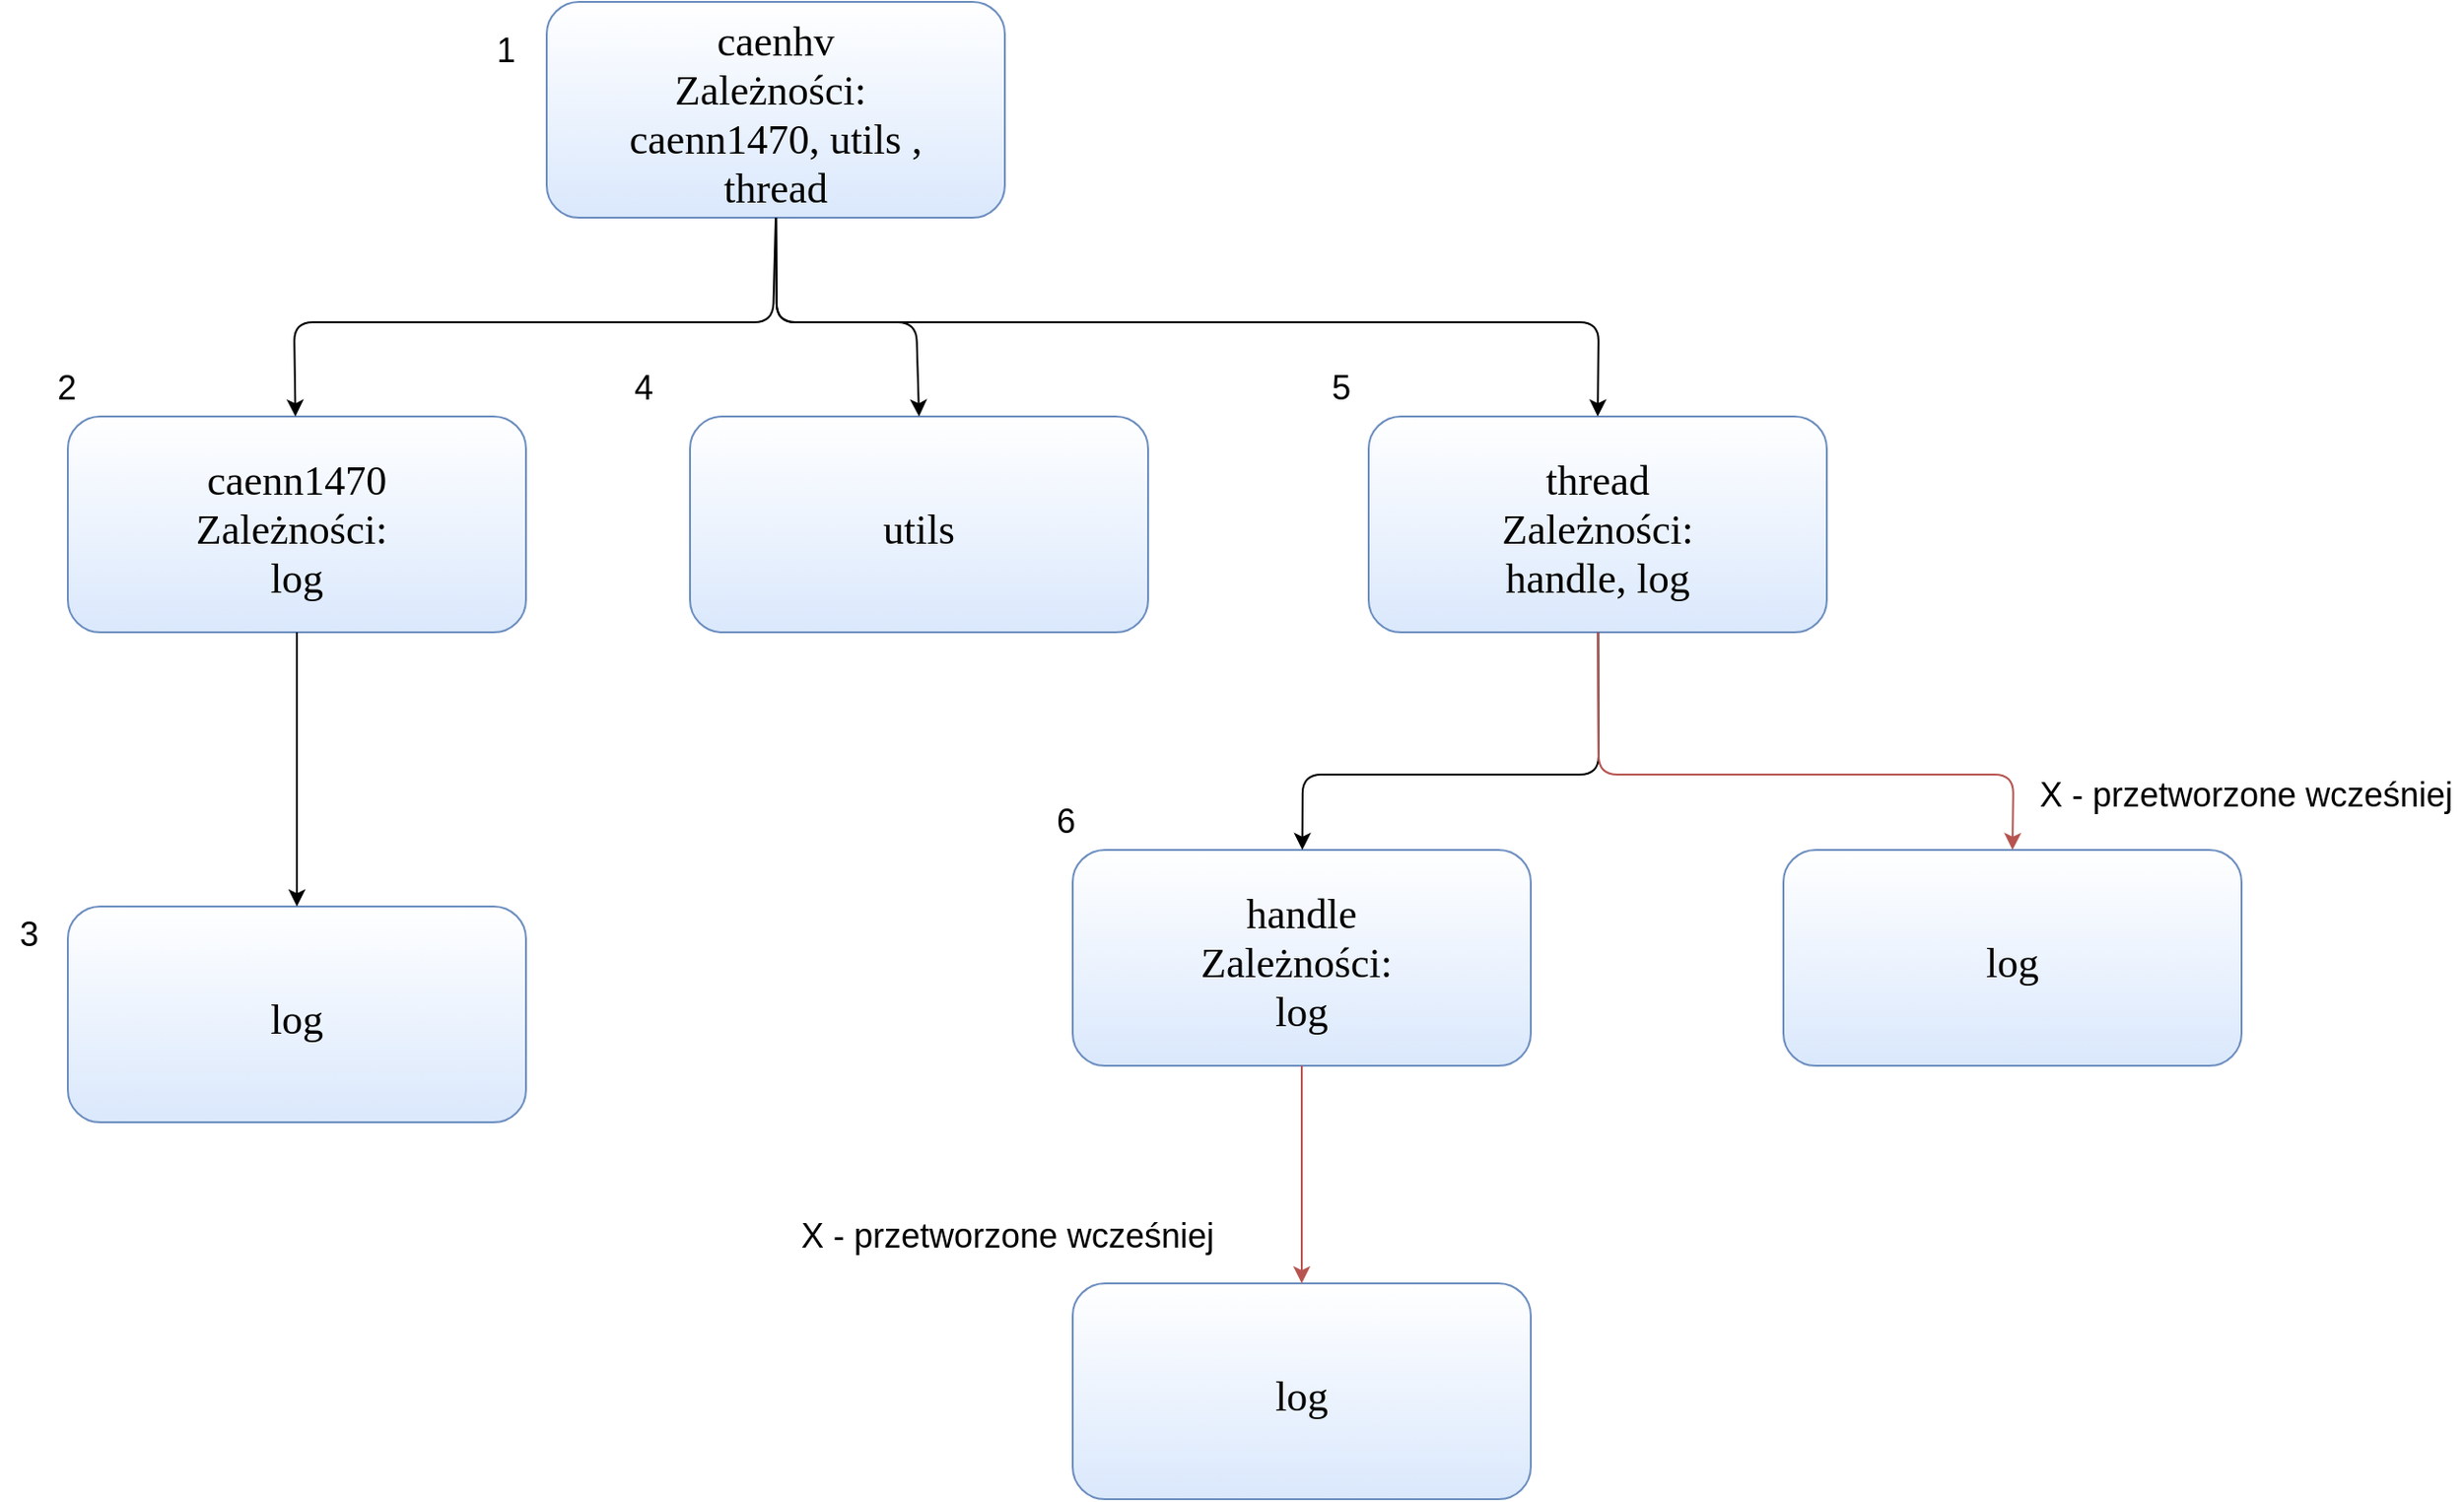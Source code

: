 <mxfile version="12.4.3" type="device" pages="1"><diagram name="Page-1" id="2c0d36ab-eaac-3732-788b-9136903baeff"><mxGraphModel dx="2062" dy="1122" grid="1" gridSize="10" guides="1" tooltips="1" connect="1" arrows="1" fold="1" page="1" pageScale="1.5" pageWidth="950" pageHeight="550" background="#ffffff" math="0" shadow="0"><root><mxCell id="0"/><mxCell id="1" parent="0"/><mxCell id="2" value="caenhv&#10;Zależności: &#10;caenn1470, utils , &#10;thread" style="rounded=1;fillColor=#dae8fc;strokeColor=#6c8ebf;fontStyle=0;fontFamily=Tahoma;fontSize=22;glass=0;gradientColor=#ffffff;gradientDirection=north;" parent="1" vertex="1"><mxGeometry x="340" y="10" width="243" height="114.5" as="geometry"/></mxCell><mxCell id="rJGS9wLlsB70rJjRU7gH-127" value="caenn1470&#10;Zależności: &#10;log" style="rounded=1;fillColor=#dae8fc;strokeColor=#6c8ebf;fontStyle=0;fontFamily=Tahoma;fontSize=22;gradientColor=#ffffff;gradientDirection=north;" parent="1" vertex="1"><mxGeometry x="86" y="230" width="243" height="114.5" as="geometry"/></mxCell><mxCell id="rJGS9wLlsB70rJjRU7gH-129" value="log" style="rounded=1;fillColor=#dae8fc;strokeColor=#6c8ebf;fontStyle=0;fontFamily=Tahoma;fontSize=22;gradientColor=#ffffff;gradientDirection=north;" parent="1" vertex="1"><mxGeometry x="86" y="490" width="243" height="114.5" as="geometry"/></mxCell><mxCell id="rJGS9wLlsB70rJjRU7gH-131" value="utils" style="rounded=1;fillColor=#dae8fc;strokeColor=#6c8ebf;fontStyle=0;fontFamily=Tahoma;fontSize=22;gradientColor=#ffffff;gradientDirection=north;" parent="1" vertex="1"><mxGeometry x="416" y="230" width="243" height="114.5" as="geometry"/></mxCell><mxCell id="rJGS9wLlsB70rJjRU7gH-135" value="thread&#10;Zależności:&#10;handle, log" style="rounded=1;fillColor=#dae8fc;strokeColor=#6c8ebf;fontStyle=0;fontFamily=Tahoma;fontSize=22;gradientColor=#ffffff;gradientDirection=north;" parent="1" vertex="1"><mxGeometry x="776" y="230" width="243" height="114.5" as="geometry"/></mxCell><mxCell id="rJGS9wLlsB70rJjRU7gH-141" value="handle&#10;Zależności: &#10;log" style="rounded=1;fillColor=#dae8fc;strokeColor=#6c8ebf;fontStyle=0;fontFamily=Tahoma;fontSize=22;gradientColor=#ffffff;gradientDirection=north;" parent="1" vertex="1"><mxGeometry x="619" y="460" width="243" height="114.5" as="geometry"/></mxCell><mxCell id="rJGS9wLlsB70rJjRU7gH-146" value="" style="endArrow=classic;html=1;fontSize=18;exitX=0.5;exitY=1;exitDx=0;exitDy=0;" parent="1" source="2" target="rJGS9wLlsB70rJjRU7gH-127" edge="1"><mxGeometry width="50" height="50" relative="1" as="geometry"><mxPoint x="460" y="130" as="sourcePoint"/><mxPoint x="200.925" y="217.983" as="targetPoint"/><Array as="points"><mxPoint x="460" y="180"/><mxPoint x="206" y="180"/></Array></mxGeometry></mxCell><mxCell id="rJGS9wLlsB70rJjRU7gH-158" value="" style="endArrow=classic;html=1;fontSize=18;entryX=0.5;entryY=0;entryDx=0;entryDy=0;exitX=0.5;exitY=1;exitDx=0;exitDy=0;" parent="1" target="rJGS9wLlsB70rJjRU7gH-131" edge="1" source="2"><mxGeometry width="50" height="50" relative="1" as="geometry"><mxPoint x="990" y="50" as="sourcePoint"/><mxPoint x="537.5" y="220" as="targetPoint"/><Array as="points"><mxPoint x="462" y="180"/><mxPoint x="536" y="180"/></Array></mxGeometry></mxCell><mxCell id="rJGS9wLlsB70rJjRU7gH-162" value="" style="endArrow=classic;html=1;fontSize=18;entryX=0.5;entryY=0;entryDx=0;entryDy=0;" parent="1" target="rJGS9wLlsB70rJjRU7gH-135" edge="1" source="2"><mxGeometry width="50" height="50" relative="1" as="geometry"><mxPoint x="490" y="140" as="sourcePoint"/><mxPoint x="897.5" y="220" as="targetPoint"/><Array as="points"><mxPoint x="462" y="180"/><mxPoint x="898" y="180"/></Array></mxGeometry></mxCell><mxCell id="rJGS9wLlsB70rJjRU7gH-165" value="" style="endArrow=classic;html=1;fontSize=18;" parent="1" source="rJGS9wLlsB70rJjRU7gH-135" target="rJGS9wLlsB70rJjRU7gH-141" edge="1"><mxGeometry width="50" height="50" relative="1" as="geometry"><mxPoint x="897.5" y="354.5" as="sourcePoint"/><mxPoint x="740.5" y="450" as="targetPoint"/><Array as="points"><mxPoint x="898" y="420"/><mxPoint x="741" y="420"/></Array></mxGeometry></mxCell><mxCell id="rJGS9wLlsB70rJjRU7gH-167" value="log" style="rounded=1;fillColor=#dae8fc;strokeColor=#6c8ebf;fontStyle=0;fontFamily=Tahoma;fontSize=22;gradientColor=#ffffff;gradientDirection=north;" parent="1" vertex="1"><mxGeometry x="996" y="460" width="243" height="114.5" as="geometry"/></mxCell><mxCell id="rJGS9wLlsB70rJjRU7gH-170" value="log" style="rounded=1;fillColor=#dae8fc;strokeColor=#6c8ebf;fontStyle=0;fontFamily=Tahoma;fontSize=22;gradientColor=#ffffff;gradientDirection=north;" parent="1" vertex="1"><mxGeometry x="619" y="690" width="243" height="114.5" as="geometry"/></mxCell><mxCell id="rJGS9wLlsB70rJjRU7gH-171" value="" style="endArrow=classic;html=1;fontSize=18;entryX=0.5;entryY=0;entryDx=0;entryDy=0;fillColor=#f8cecc;strokeColor=#b85450;" parent="1" source="rJGS9wLlsB70rJjRU7gH-135" target="rJGS9wLlsB70rJjRU7gH-167" edge="1"><mxGeometry width="50" height="50" relative="1" as="geometry"><mxPoint x="897.5" y="354.5" as="sourcePoint"/><mxPoint x="1117.5" y="450" as="targetPoint"/><Array as="points"><mxPoint x="898" y="420"/><mxPoint x="1118" y="420"/></Array></mxGeometry></mxCell><mxCell id="rJGS9wLlsB70rJjRU7gH-172" value="" style="endArrow=classic;html=1;fontSize=18;entryX=0.5;entryY=0;entryDx=0;entryDy=0;fillColor=#f8cecc;strokeColor=#b85450;" parent="1" source="rJGS9wLlsB70rJjRU7gH-141" target="rJGS9wLlsB70rJjRU7gH-170" edge="1"><mxGeometry width="50" height="50" relative="1" as="geometry"><mxPoint x="740.5" y="584.5" as="sourcePoint"/><mxPoint x="740.5" y="680" as="targetPoint"/></mxGeometry></mxCell><mxCell id="rJGS9wLlsB70rJjRU7gH-173" value="" style="endArrow=classic;html=1;fontSize=18;entryX=0.5;entryY=0;entryDx=0;entryDy=0;exitX=0.5;exitY=1;exitDx=0;exitDy=0;" parent="1" source="rJGS9wLlsB70rJjRU7gH-127" target="rJGS9wLlsB70rJjRU7gH-129" edge="1"><mxGeometry width="50" height="50" relative="1" as="geometry"><mxPoint x="207.5" y="354.5" as="sourcePoint"/><mxPoint x="207.5" y="480" as="targetPoint"/></mxGeometry></mxCell><mxCell id="rJGS9wLlsB70rJjRU7gH-174" value="1" style="text;html=1;align=center;verticalAlign=middle;resizable=0;points=[];;autosize=1;fontSize=18;" parent="1" vertex="1"><mxGeometry x="303" y="21" width="30" height="30" as="geometry"/></mxCell><mxCell id="rJGS9wLlsB70rJjRU7gH-175" value="2" style="text;html=1;align=center;verticalAlign=middle;resizable=0;points=[];;autosize=1;fontSize=18;" parent="1" vertex="1"><mxGeometry x="70" y="200" width="30" height="30" as="geometry"/></mxCell><mxCell id="rJGS9wLlsB70rJjRU7gH-176" value="3" style="text;html=1;align=center;verticalAlign=middle;resizable=0;points=[];;autosize=1;fontSize=18;" parent="1" vertex="1"><mxGeometry x="50" y="490" width="30" height="30" as="geometry"/></mxCell><mxCell id="rJGS9wLlsB70rJjRU7gH-177" value="4" style="text;html=1;align=center;verticalAlign=middle;resizable=0;points=[];;autosize=1;fontSize=18;" parent="1" vertex="1"><mxGeometry x="376" y="200" width="30" height="30" as="geometry"/></mxCell><mxCell id="rJGS9wLlsB70rJjRU7gH-178" value="5" style="text;html=1;align=center;verticalAlign=middle;resizable=0;points=[];;autosize=1;fontSize=18;" parent="1" vertex="1"><mxGeometry x="746" y="200" width="30" height="30" as="geometry"/></mxCell><mxCell id="rJGS9wLlsB70rJjRU7gH-179" value="6" style="text;html=1;align=center;verticalAlign=middle;resizable=0;points=[];;autosize=1;fontSize=18;" parent="1" vertex="1"><mxGeometry x="600" y="430" width="30" height="30" as="geometry"/></mxCell><mxCell id="rJGS9wLlsB70rJjRU7gH-180" value="X - przetworzone wcześniej" style="text;html=1;align=center;verticalAlign=middle;resizable=0;points=[];;autosize=1;fontSize=18;" parent="1" vertex="1"><mxGeometry x="469" y="650" width="230" height="30" as="geometry"/></mxCell><mxCell id="rJGS9wLlsB70rJjRU7gH-181" value="X - przetworzone wcześniej" style="text;html=1;align=center;verticalAlign=middle;resizable=0;points=[];;autosize=1;fontSize=18;" parent="1" vertex="1"><mxGeometry x="1126" y="416" width="230" height="30" as="geometry"/></mxCell></root></mxGraphModel></diagram></mxfile>